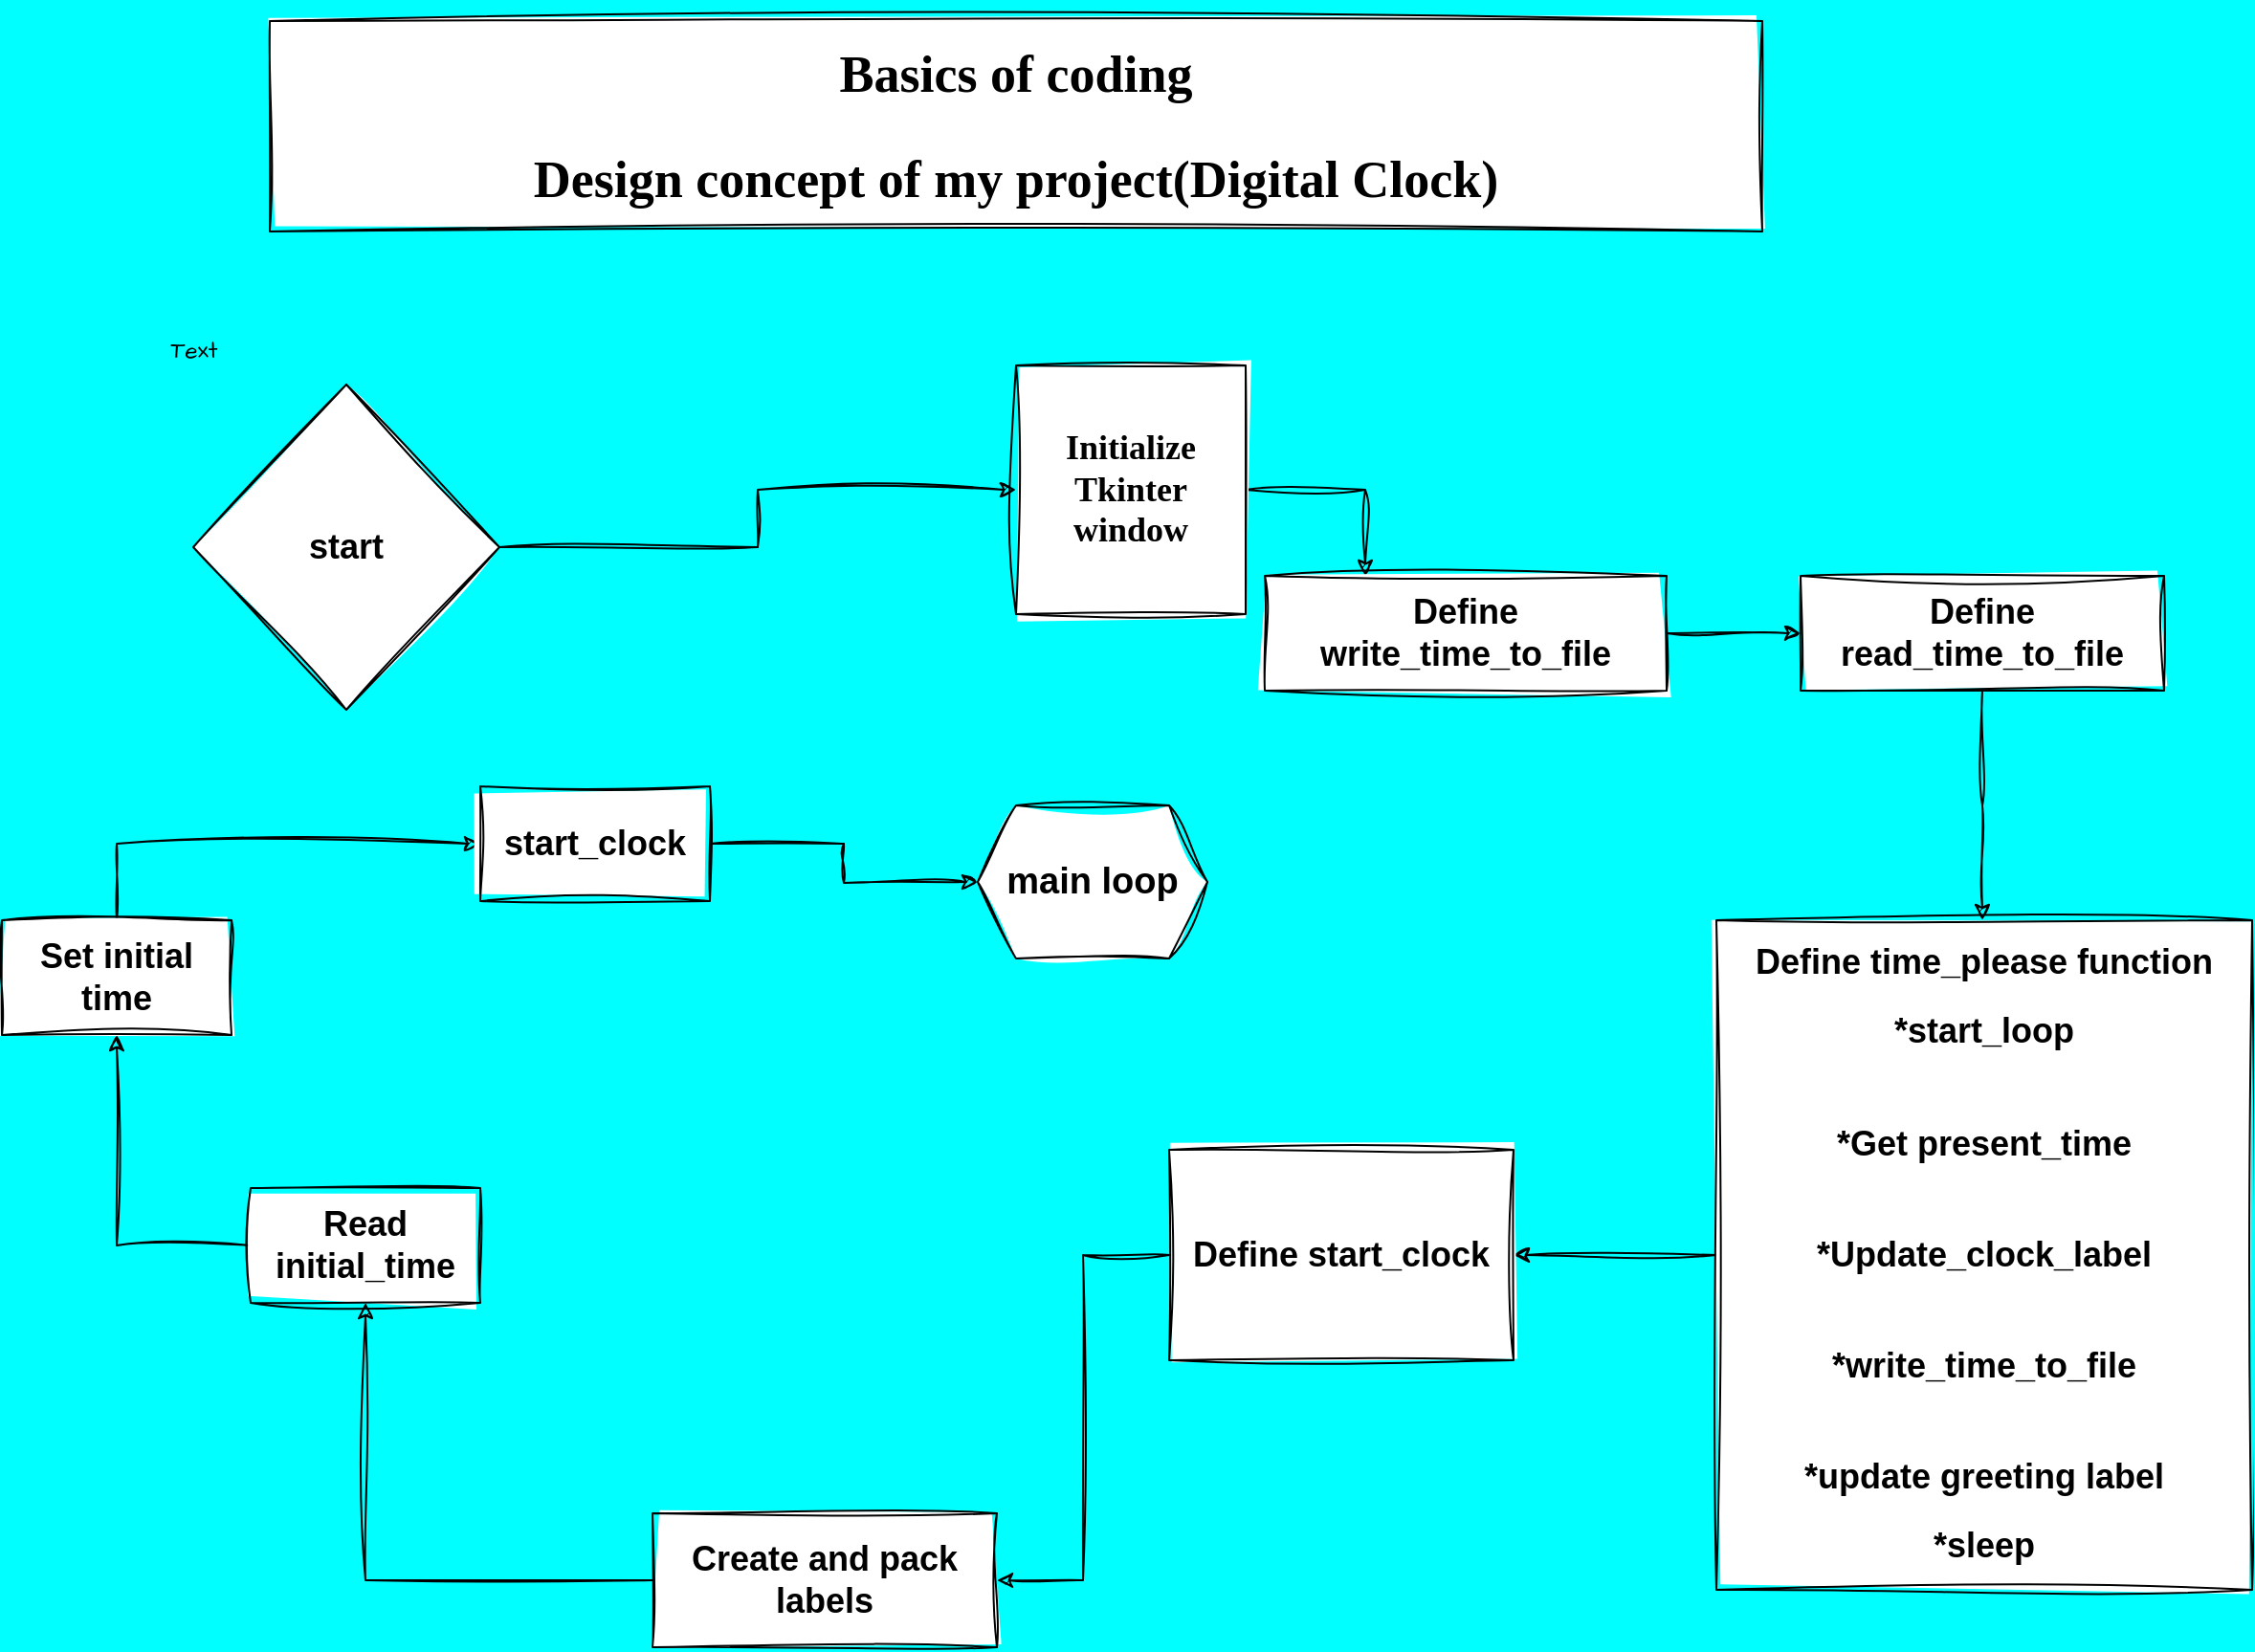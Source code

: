 <mxfile version="24.5.3" type="device">
  <diagram name="Page-1" id="PyMClRKMsyZRq7KQ-rci">
    <mxGraphModel dx="2220" dy="1284" grid="1" gridSize="10" guides="1" tooltips="1" connect="1" arrows="1" fold="1" page="1" pageScale="1" pageWidth="1100" pageHeight="850" background="#00FFFF" math="0" shadow="0">
      <root>
        <mxCell id="0" />
        <mxCell id="1" parent="0" />
        <mxCell id="rCTSVCLywreMYYx3JW1W-34" style="edgeStyle=orthogonalEdgeStyle;rounded=0;orthogonalLoop=1;jettySize=auto;html=1;exitX=1;exitY=0.5;exitDx=0;exitDy=0;labelBackgroundColor=none;fontColor=default;sketch=1;curveFitting=1;jiggle=2;" parent="1" source="rCTSVCLywreMYYx3JW1W-1" target="rCTSVCLywreMYYx3JW1W-2" edge="1">
          <mxGeometry relative="1" as="geometry" />
        </mxCell>
        <mxCell id="rCTSVCLywreMYYx3JW1W-1" value="start" style="rhombus;whiteSpace=wrap;html=1;labelBackgroundColor=none;fontStyle=1;fontSize=18;rounded=0;sketch=1;curveFitting=1;jiggle=2;" parent="1" vertex="1">
          <mxGeometry x="-200" y="10" width="160" height="170" as="geometry" />
        </mxCell>
        <mxCell id="rCTSVCLywreMYYx3JW1W-10" style="edgeStyle=orthogonalEdgeStyle;rounded=0;orthogonalLoop=1;jettySize=auto;html=1;exitX=1;exitY=0.5;exitDx=0;exitDy=0;entryX=0.25;entryY=0;entryDx=0;entryDy=0;labelBackgroundColor=none;fontColor=default;sketch=1;curveFitting=1;jiggle=2;" parent="1" source="rCTSVCLywreMYYx3JW1W-2" target="rCTSVCLywreMYYx3JW1W-7" edge="1">
          <mxGeometry relative="1" as="geometry" />
        </mxCell>
        <mxCell id="rCTSVCLywreMYYx3JW1W-2" value="&lt;h2&gt;&lt;font face=&quot;Verdana&quot;&gt;Initialize Tkinter window&lt;/font&gt;&lt;/h2&gt;" style="rounded=0;whiteSpace=wrap;html=1;labelBackgroundColor=none;sketch=1;curveFitting=1;jiggle=2;" parent="1" vertex="1">
          <mxGeometry x="230" width="120" height="130" as="geometry" />
        </mxCell>
        <mxCell id="rCTSVCLywreMYYx3JW1W-8" style="edgeStyle=orthogonalEdgeStyle;rounded=0;orthogonalLoop=1;jettySize=auto;html=1;labelBackgroundColor=none;fontColor=default;sketch=1;curveFitting=1;jiggle=2;" parent="1" source="rCTSVCLywreMYYx3JW1W-7" target="rCTSVCLywreMYYx3JW1W-9" edge="1">
          <mxGeometry relative="1" as="geometry">
            <mxPoint x="650" y="140" as="targetPoint" />
          </mxGeometry>
        </mxCell>
        <mxCell id="rCTSVCLywreMYYx3JW1W-7" value="&lt;h2&gt;Define write_time_to_file&lt;/h2&gt;" style="rounded=0;whiteSpace=wrap;html=1;fontStyle=1;labelBackgroundColor=none;sketch=1;curveFitting=1;jiggle=2;" parent="1" vertex="1">
          <mxGeometry x="360" y="110" width="210" height="60" as="geometry" />
        </mxCell>
        <mxCell id="rCTSVCLywreMYYx3JW1W-11" style="edgeStyle=orthogonalEdgeStyle;rounded=0;orthogonalLoop=1;jettySize=auto;html=1;labelBackgroundColor=none;fontColor=default;sketch=1;curveFitting=1;jiggle=2;" parent="1" source="rCTSVCLywreMYYx3JW1W-9" edge="1">
          <mxGeometry relative="1" as="geometry">
            <mxPoint x="735" y="290.0" as="targetPoint" />
          </mxGeometry>
        </mxCell>
        <mxCell id="rCTSVCLywreMYYx3JW1W-9" value="&lt;h2&gt;Define read_time_to_file&lt;/h2&gt;" style="rounded=0;whiteSpace=wrap;html=1;fontStyle=1;labelBackgroundColor=none;sketch=1;curveFitting=1;jiggle=2;" parent="1" vertex="1">
          <mxGeometry x="640" y="110" width="190" height="60" as="geometry" />
        </mxCell>
        <mxCell id="rCTSVCLywreMYYx3JW1W-25" style="edgeStyle=orthogonalEdgeStyle;rounded=0;orthogonalLoop=1;jettySize=auto;html=1;entryX=1;entryY=0.5;entryDx=0;entryDy=0;labelBackgroundColor=none;fontColor=default;sketch=1;curveFitting=1;jiggle=2;" parent="1" source="rCTSVCLywreMYYx3JW1W-18" target="rCTSVCLywreMYYx3JW1W-19" edge="1">
          <mxGeometry relative="1" as="geometry" />
        </mxCell>
        <mxCell id="rCTSVCLywreMYYx3JW1W-18" value="&lt;h2&gt;Define time_please function&lt;/h2&gt;&lt;h2&gt;*start_loop&lt;/h2&gt;&lt;h2&gt;&lt;br&gt;*Get present_time&lt;/h2&gt;&lt;h2&gt;&lt;br&gt;*Update_clock_label&lt;/h2&gt;&lt;h2&gt;&lt;br&gt;*write_time_to_file&lt;/h2&gt;&lt;h2&gt;&lt;br&gt;*update greeting label&lt;/h2&gt;&lt;h2&gt;*sleep&lt;/h2&gt;" style="rounded=0;whiteSpace=wrap;html=1;labelBackgroundColor=none;sketch=1;curveFitting=1;jiggle=2;" parent="1" vertex="1">
          <mxGeometry x="596" y="290" width="280" height="350" as="geometry" />
        </mxCell>
        <mxCell id="rCTSVCLywreMYYx3JW1W-27" style="edgeStyle=orthogonalEdgeStyle;rounded=0;orthogonalLoop=1;jettySize=auto;html=1;exitX=0;exitY=0.5;exitDx=0;exitDy=0;entryX=1;entryY=0.5;entryDx=0;entryDy=0;labelBackgroundColor=none;fontColor=default;sketch=1;curveFitting=1;jiggle=2;" parent="1" source="rCTSVCLywreMYYx3JW1W-19" target="rCTSVCLywreMYYx3JW1W-20" edge="1">
          <mxGeometry relative="1" as="geometry" />
        </mxCell>
        <mxCell id="rCTSVCLywreMYYx3JW1W-19" value="&lt;h2&gt;Define start_clock&lt;/h2&gt;" style="rounded=0;whiteSpace=wrap;html=1;labelBackgroundColor=none;sketch=1;curveFitting=1;jiggle=2;" parent="1" vertex="1">
          <mxGeometry x="310" y="410" width="180" height="110" as="geometry" />
        </mxCell>
        <mxCell id="rCTSVCLywreMYYx3JW1W-28" style="edgeStyle=orthogonalEdgeStyle;rounded=0;orthogonalLoop=1;jettySize=auto;html=1;exitX=0;exitY=0.5;exitDx=0;exitDy=0;entryX=0.5;entryY=1;entryDx=0;entryDy=0;labelBackgroundColor=none;fontColor=default;sketch=1;curveFitting=1;jiggle=2;" parent="1" source="rCTSVCLywreMYYx3JW1W-20" target="rCTSVCLywreMYYx3JW1W-21" edge="1">
          <mxGeometry relative="1" as="geometry" />
        </mxCell>
        <mxCell id="rCTSVCLywreMYYx3JW1W-20" value="&lt;h2&gt;Create and pack labels&lt;/h2&gt;" style="rounded=0;whiteSpace=wrap;html=1;labelBackgroundColor=none;sketch=1;curveFitting=1;jiggle=2;" parent="1" vertex="1">
          <mxGeometry x="40" y="600" width="180" height="70" as="geometry" />
        </mxCell>
        <mxCell id="rCTSVCLywreMYYx3JW1W-29" style="edgeStyle=orthogonalEdgeStyle;rounded=0;orthogonalLoop=1;jettySize=auto;html=1;entryX=0.5;entryY=1;entryDx=0;entryDy=0;labelBackgroundColor=none;fontColor=default;sketch=1;curveFitting=1;jiggle=2;" parent="1" source="rCTSVCLywreMYYx3JW1W-21" target="rCTSVCLywreMYYx3JW1W-22" edge="1">
          <mxGeometry relative="1" as="geometry" />
        </mxCell>
        <mxCell id="rCTSVCLywreMYYx3JW1W-21" value="&lt;h2&gt;Read initial_time&lt;/h2&gt;" style="rounded=0;whiteSpace=wrap;html=1;labelBackgroundColor=none;sketch=1;curveFitting=1;jiggle=2;" parent="1" vertex="1">
          <mxGeometry x="-170" y="430" width="120" height="60" as="geometry" />
        </mxCell>
        <mxCell id="rCTSVCLywreMYYx3JW1W-30" style="edgeStyle=orthogonalEdgeStyle;rounded=0;orthogonalLoop=1;jettySize=auto;html=1;exitX=0.5;exitY=0;exitDx=0;exitDy=0;entryX=0;entryY=0.5;entryDx=0;entryDy=0;labelBackgroundColor=none;fontColor=default;sketch=1;curveFitting=1;jiggle=2;" parent="1" source="rCTSVCLywreMYYx3JW1W-22" target="rCTSVCLywreMYYx3JW1W-23" edge="1">
          <mxGeometry relative="1" as="geometry" />
        </mxCell>
        <mxCell id="rCTSVCLywreMYYx3JW1W-22" value="&lt;h2&gt;Set initial time&lt;/h2&gt;" style="rounded=0;whiteSpace=wrap;html=1;labelBackgroundColor=none;sketch=1;curveFitting=1;jiggle=2;" parent="1" vertex="1">
          <mxGeometry x="-300" y="290" width="120" height="60" as="geometry" />
        </mxCell>
        <mxCell id="rCTSVCLywreMYYx3JW1W-31" style="edgeStyle=orthogonalEdgeStyle;rounded=0;orthogonalLoop=1;jettySize=auto;html=1;exitX=1;exitY=0.5;exitDx=0;exitDy=0;labelBackgroundColor=none;fontColor=default;sketch=1;curveFitting=1;jiggle=2;" parent="1" source="rCTSVCLywreMYYx3JW1W-23" edge="1">
          <mxGeometry relative="1" as="geometry">
            <mxPoint x="210" y="270" as="targetPoint" />
          </mxGeometry>
        </mxCell>
        <mxCell id="rCTSVCLywreMYYx3JW1W-23" value="&lt;h2&gt;start_clock&lt;/h2&gt;" style="rounded=0;whiteSpace=wrap;html=1;labelBackgroundColor=none;sketch=1;curveFitting=1;jiggle=2;" parent="1" vertex="1">
          <mxGeometry x="-50" y="220" width="120" height="60" as="geometry" />
        </mxCell>
        <mxCell id="rCTSVCLywreMYYx3JW1W-32" value="&lt;b style=&quot;font-size: 19px;&quot;&gt;main loop&lt;/b&gt;" style="shape=hexagon;perimeter=hexagonPerimeter2;whiteSpace=wrap;html=1;fixedSize=1;fontSize=15;rounded=0;labelBackgroundColor=none;sketch=1;curveFitting=1;jiggle=2;" parent="1" vertex="1">
          <mxGeometry x="210" y="230" width="120" height="80" as="geometry" />
        </mxCell>
        <mxCell id="j6KFmYvYGF5cEMbDRAbb-1" value="&lt;h2&gt;Basics of coding&lt;/h2&gt;&lt;h2&gt;Design concept of my project(Digital Clock)&lt;/h2&gt;" style="rounded=0;whiteSpace=wrap;html=1;sketch=1;hachureGap=4;jiggle=2;curveFitting=1;fontFamily=Verdana;fontStyle=1;fontSize=18;rotation=0;" parent="1" vertex="1">
          <mxGeometry x="-160" y="-180" width="780" height="110" as="geometry" />
        </mxCell>
        <mxCell id="j6KFmYvYGF5cEMbDRAbb-2" value="Text" style="text;html=1;align=center;verticalAlign=middle;resizable=0;points=[];autosize=1;strokeColor=none;fillColor=none;fontFamily=Architects Daughter;fontSource=https%3A%2F%2Ffonts.googleapis.com%2Fcss%3Ffamily%3DArchitects%2BDaughter;" parent="1" vertex="1">
          <mxGeometry x="-225" y="-22" width="50" height="30" as="geometry" />
        </mxCell>
      </root>
    </mxGraphModel>
  </diagram>
</mxfile>
